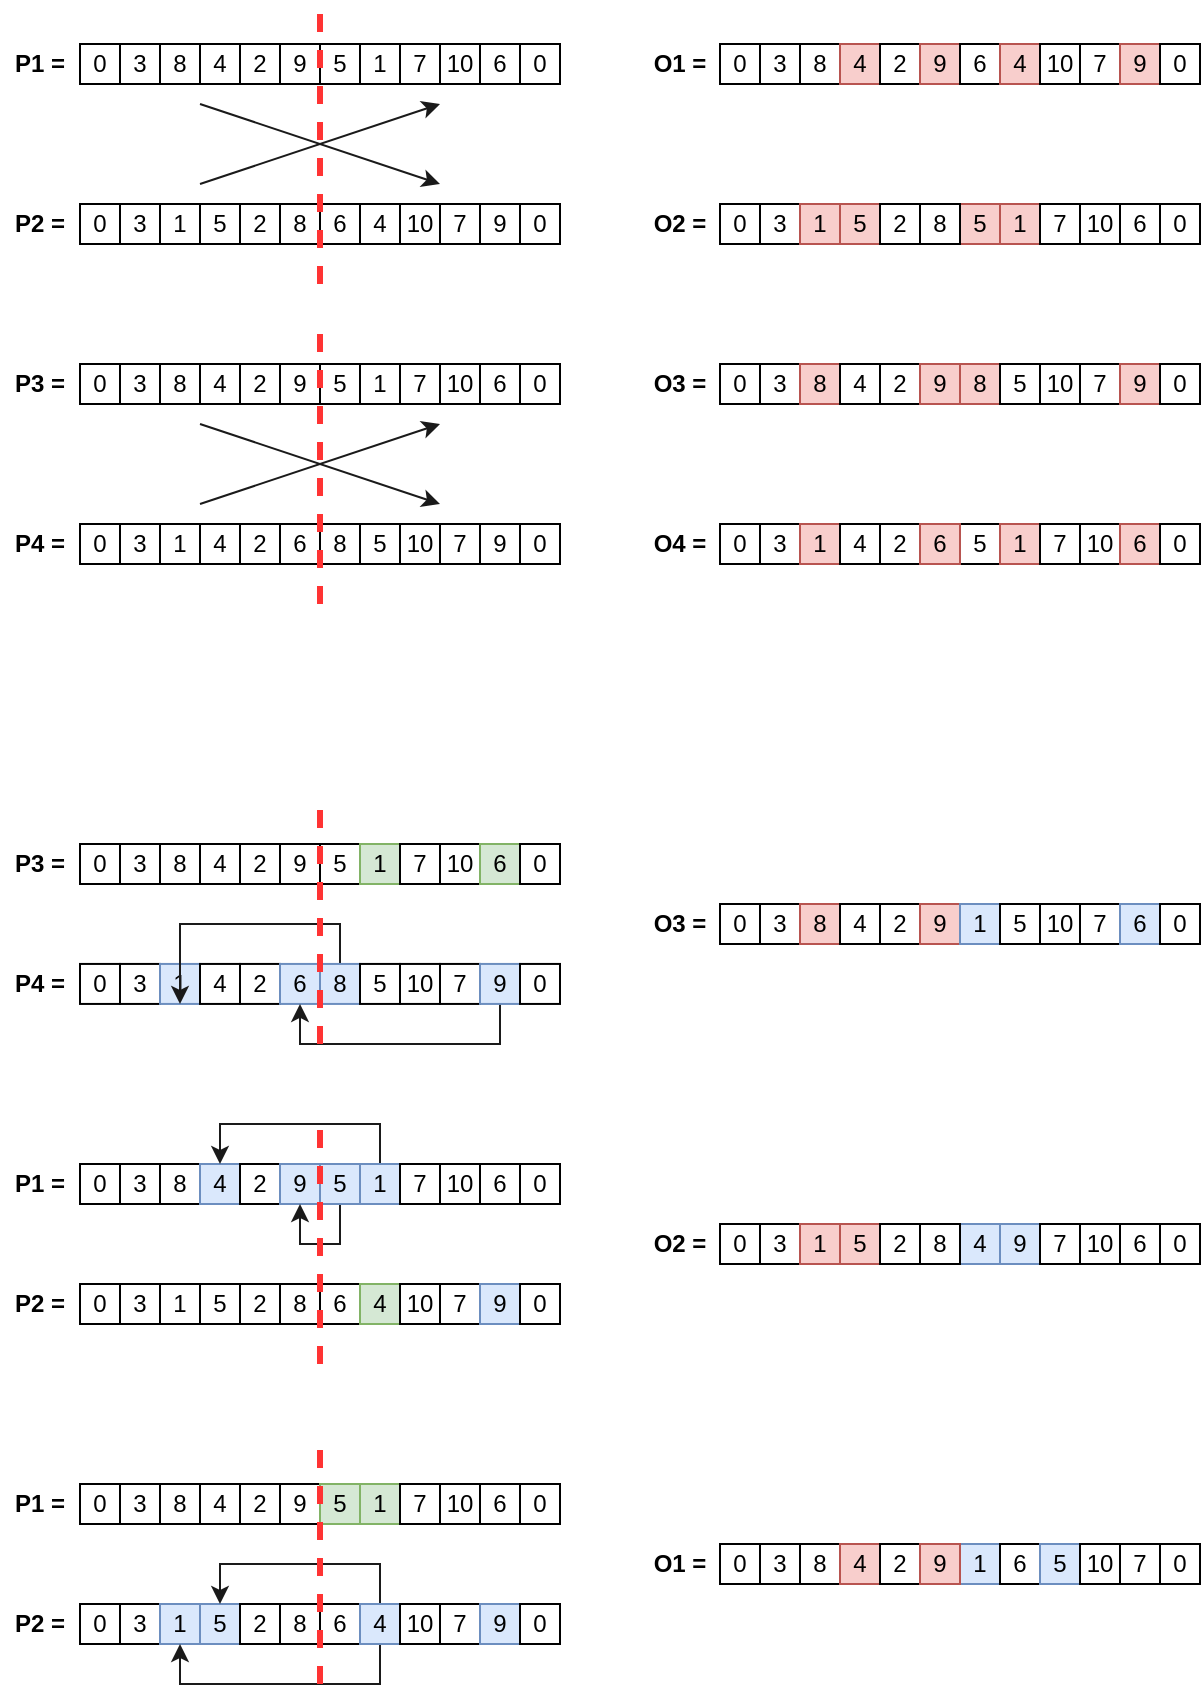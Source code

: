 <mxfile version="16.5.1" type="device"><diagram id="GHQ4tVNnvG2lwq_hyQM1" name="Page-1"><mxGraphModel dx="705" dy="845" grid="1" gridSize="10" guides="1" tooltips="1" connect="1" arrows="1" fold="1" page="1" pageScale="1" pageWidth="1169" pageHeight="827" math="0" shadow="0"><root><mxCell id="0"/><mxCell id="1" parent="0"/><mxCell id="cpuRsah73hElJBT9IA4A-1" value="0" style="rounded=0;whiteSpace=wrap;html=1;fillColor=none;" vertex="1" parent="1"><mxGeometry x="120" y="100" width="20" height="20" as="geometry"/></mxCell><mxCell id="cpuRsah73hElJBT9IA4A-2" value="3" style="rounded=0;whiteSpace=wrap;html=1;fillColor=none;" vertex="1" parent="1"><mxGeometry x="140" y="100" width="20" height="20" as="geometry"/></mxCell><mxCell id="cpuRsah73hElJBT9IA4A-3" value="8" style="rounded=0;whiteSpace=wrap;html=1;fillColor=none;" vertex="1" parent="1"><mxGeometry x="160" y="100" width="20" height="20" as="geometry"/></mxCell><mxCell id="cpuRsah73hElJBT9IA4A-4" value="4" style="rounded=0;whiteSpace=wrap;html=1;fillColor=none;" vertex="1" parent="1"><mxGeometry x="180" y="100" width="20" height="20" as="geometry"/></mxCell><mxCell id="cpuRsah73hElJBT9IA4A-6" value="2" style="rounded=0;whiteSpace=wrap;html=1;fillColor=none;" vertex="1" parent="1"><mxGeometry x="200" y="100" width="20" height="20" as="geometry"/></mxCell><mxCell id="cpuRsah73hElJBT9IA4A-7" value="9" style="rounded=0;whiteSpace=wrap;html=1;fillColor=none;" vertex="1" parent="1"><mxGeometry x="220" y="100" width="20" height="20" as="geometry"/></mxCell><mxCell id="cpuRsah73hElJBT9IA4A-10" value="5" style="rounded=0;whiteSpace=wrap;html=1;fillColor=none;" vertex="1" parent="1"><mxGeometry x="240" y="100" width="20" height="20" as="geometry"/></mxCell><mxCell id="cpuRsah73hElJBT9IA4A-11" value="1" style="rounded=0;whiteSpace=wrap;html=1;fillColor=none;" vertex="1" parent="1"><mxGeometry x="260" y="100" width="20" height="20" as="geometry"/></mxCell><mxCell id="cpuRsah73hElJBT9IA4A-12" value="7" style="rounded=0;whiteSpace=wrap;html=1;fillColor=none;" vertex="1" parent="1"><mxGeometry x="280" y="100" width="20" height="20" as="geometry"/></mxCell><mxCell id="cpuRsah73hElJBT9IA4A-13" value="10" style="rounded=0;whiteSpace=wrap;html=1;fillColor=none;" vertex="1" parent="1"><mxGeometry x="300" y="100" width="20" height="20" as="geometry"/></mxCell><mxCell id="cpuRsah73hElJBT9IA4A-14" value="6" style="rounded=0;whiteSpace=wrap;html=1;fillColor=none;" vertex="1" parent="1"><mxGeometry x="320" y="100" width="20" height="20" as="geometry"/></mxCell><mxCell id="cpuRsah73hElJBT9IA4A-15" value="0" style="rounded=0;whiteSpace=wrap;html=1;fillColor=none;" vertex="1" parent="1"><mxGeometry x="340" y="100" width="20" height="20" as="geometry"/></mxCell><mxCell id="cpuRsah73hElJBT9IA4A-16" value="0" style="rounded=0;whiteSpace=wrap;html=1;fillColor=none;" vertex="1" parent="1"><mxGeometry x="120" y="180" width="20" height="20" as="geometry"/></mxCell><mxCell id="cpuRsah73hElJBT9IA4A-17" value="3" style="rounded=0;whiteSpace=wrap;html=1;fillColor=none;" vertex="1" parent="1"><mxGeometry x="140" y="180" width="20" height="20" as="geometry"/></mxCell><mxCell id="cpuRsah73hElJBT9IA4A-18" value="1" style="rounded=0;whiteSpace=wrap;html=1;fillColor=none;" vertex="1" parent="1"><mxGeometry x="160" y="180" width="20" height="20" as="geometry"/></mxCell><mxCell id="cpuRsah73hElJBT9IA4A-19" value="5" style="rounded=0;whiteSpace=wrap;html=1;fillColor=none;" vertex="1" parent="1"><mxGeometry x="180" y="180" width="20" height="20" as="geometry"/></mxCell><mxCell id="cpuRsah73hElJBT9IA4A-20" value="2" style="rounded=0;whiteSpace=wrap;html=1;fillColor=none;" vertex="1" parent="1"><mxGeometry x="200" y="180" width="20" height="20" as="geometry"/></mxCell><mxCell id="cpuRsah73hElJBT9IA4A-21" value="8" style="rounded=0;whiteSpace=wrap;html=1;fillColor=none;" vertex="1" parent="1"><mxGeometry x="220" y="180" width="20" height="20" as="geometry"/></mxCell><mxCell id="cpuRsah73hElJBT9IA4A-22" value="6" style="rounded=0;whiteSpace=wrap;html=1;fillColor=none;" vertex="1" parent="1"><mxGeometry x="240" y="180" width="20" height="20" as="geometry"/></mxCell><mxCell id="cpuRsah73hElJBT9IA4A-23" value="4" style="rounded=0;whiteSpace=wrap;html=1;fillColor=none;" vertex="1" parent="1"><mxGeometry x="260" y="180" width="20" height="20" as="geometry"/></mxCell><mxCell id="cpuRsah73hElJBT9IA4A-24" value="10" style="rounded=0;whiteSpace=wrap;html=1;fillColor=none;" vertex="1" parent="1"><mxGeometry x="280" y="180" width="20" height="20" as="geometry"/></mxCell><mxCell id="cpuRsah73hElJBT9IA4A-25" value="7" style="rounded=0;whiteSpace=wrap;html=1;fillColor=none;" vertex="1" parent="1"><mxGeometry x="300" y="180" width="20" height="20" as="geometry"/></mxCell><mxCell id="cpuRsah73hElJBT9IA4A-26" value="9" style="rounded=0;whiteSpace=wrap;html=1;fillColor=none;" vertex="1" parent="1"><mxGeometry x="320" y="180" width="20" height="20" as="geometry"/></mxCell><mxCell id="cpuRsah73hElJBT9IA4A-27" value="0" style="rounded=0;whiteSpace=wrap;html=1;fillColor=none;" vertex="1" parent="1"><mxGeometry x="340" y="180" width="20" height="20" as="geometry"/></mxCell><mxCell id="cpuRsah73hElJBT9IA4A-28" value="" style="endArrow=none;html=1;rounded=0;strokeWidth=3;strokeColor=#FF3333;dashed=1;" edge="1" parent="1"><mxGeometry width="50" height="50" relative="1" as="geometry"><mxPoint x="240" y="220" as="sourcePoint"/><mxPoint x="240" y="80" as="targetPoint"/></mxGeometry></mxCell><mxCell id="cpuRsah73hElJBT9IA4A-31" value="" style="endArrow=classic;html=1;rounded=0;strokeColor=#1A1A1A;strokeWidth=1;" edge="1" parent="1"><mxGeometry width="50" height="50" relative="1" as="geometry"><mxPoint x="180" y="130" as="sourcePoint"/><mxPoint x="300" y="170" as="targetPoint"/></mxGeometry></mxCell><mxCell id="cpuRsah73hElJBT9IA4A-32" value="" style="endArrow=classic;html=1;rounded=0;strokeColor=#1A1A1A;strokeWidth=1;" edge="1" parent="1"><mxGeometry width="50" height="50" relative="1" as="geometry"><mxPoint x="180" y="170" as="sourcePoint"/><mxPoint x="300" y="130" as="targetPoint"/></mxGeometry></mxCell><mxCell id="cpuRsah73hElJBT9IA4A-33" value="P1 =" style="text;html=1;strokeColor=none;fillColor=none;align=center;verticalAlign=middle;whiteSpace=wrap;rounded=0;fontStyle=1" vertex="1" parent="1"><mxGeometry x="80" y="100" width="40" height="20" as="geometry"/></mxCell><mxCell id="cpuRsah73hElJBT9IA4A-34" value="P2 =" style="text;html=1;strokeColor=none;fillColor=none;align=center;verticalAlign=middle;whiteSpace=wrap;rounded=0;fontStyle=1" vertex="1" parent="1"><mxGeometry x="80" y="180" width="40" height="20" as="geometry"/></mxCell><mxCell id="cpuRsah73hElJBT9IA4A-48" value="0" style="rounded=0;whiteSpace=wrap;html=1;fillColor=none;" vertex="1" parent="1"><mxGeometry x="440" y="100" width="20" height="20" as="geometry"/></mxCell><mxCell id="cpuRsah73hElJBT9IA4A-49" value="3" style="rounded=0;whiteSpace=wrap;html=1;fillColor=none;" vertex="1" parent="1"><mxGeometry x="460" y="100" width="20" height="20" as="geometry"/></mxCell><mxCell id="cpuRsah73hElJBT9IA4A-50" value="8" style="rounded=0;whiteSpace=wrap;html=1;fillColor=none;" vertex="1" parent="1"><mxGeometry x="480" y="100" width="20" height="20" as="geometry"/></mxCell><mxCell id="cpuRsah73hElJBT9IA4A-51" value="4" style="rounded=0;whiteSpace=wrap;html=1;fillColor=#f8cecc;strokeColor=#b85450;" vertex="1" parent="1"><mxGeometry x="500" y="100" width="20" height="20" as="geometry"/></mxCell><mxCell id="cpuRsah73hElJBT9IA4A-52" value="2" style="rounded=0;whiteSpace=wrap;html=1;fillColor=none;" vertex="1" parent="1"><mxGeometry x="520" y="100" width="20" height="20" as="geometry"/></mxCell><mxCell id="cpuRsah73hElJBT9IA4A-53" value="9" style="rounded=0;whiteSpace=wrap;html=1;fillColor=#f8cecc;strokeColor=#b85450;" vertex="1" parent="1"><mxGeometry x="540" y="100" width="20" height="20" as="geometry"/></mxCell><mxCell id="cpuRsah73hElJBT9IA4A-54" value="5" style="rounded=0;whiteSpace=wrap;html=1;fillColor=#f8cecc;strokeColor=#b85450;" vertex="1" parent="1"><mxGeometry x="560" y="180" width="20" height="20" as="geometry"/></mxCell><mxCell id="cpuRsah73hElJBT9IA4A-55" value="1" style="rounded=0;whiteSpace=wrap;html=1;fillColor=#f8cecc;strokeColor=#b85450;" vertex="1" parent="1"><mxGeometry x="580" y="180" width="20" height="20" as="geometry"/></mxCell><mxCell id="cpuRsah73hElJBT9IA4A-56" value="7" style="rounded=0;whiteSpace=wrap;html=1;fillColor=none;" vertex="1" parent="1"><mxGeometry x="600" y="180" width="20" height="20" as="geometry"/></mxCell><mxCell id="cpuRsah73hElJBT9IA4A-57" value="10" style="rounded=0;whiteSpace=wrap;html=1;fillColor=none;" vertex="1" parent="1"><mxGeometry x="620" y="180" width="20" height="20" as="geometry"/></mxCell><mxCell id="cpuRsah73hElJBT9IA4A-58" value="6" style="rounded=0;whiteSpace=wrap;html=1;fillColor=none;" vertex="1" parent="1"><mxGeometry x="640" y="180" width="20" height="20" as="geometry"/></mxCell><mxCell id="cpuRsah73hElJBT9IA4A-59" value="0" style="rounded=0;whiteSpace=wrap;html=1;fillColor=none;" vertex="1" parent="1"><mxGeometry x="660" y="180" width="20" height="20" as="geometry"/></mxCell><mxCell id="cpuRsah73hElJBT9IA4A-60" value="O1 =" style="text;html=1;strokeColor=none;fillColor=none;align=center;verticalAlign=middle;whiteSpace=wrap;rounded=0;fontStyle=1" vertex="1" parent="1"><mxGeometry x="400" y="100" width="40" height="20" as="geometry"/></mxCell><mxCell id="cpuRsah73hElJBT9IA4A-73" value="O2 =" style="text;html=1;strokeColor=none;fillColor=none;align=center;verticalAlign=middle;whiteSpace=wrap;rounded=0;fontStyle=1" vertex="1" parent="1"><mxGeometry x="400" y="180" width="40" height="20" as="geometry"/></mxCell><mxCell id="cpuRsah73hElJBT9IA4A-74" value="0" style="rounded=0;whiteSpace=wrap;html=1;fillColor=none;" vertex="1" parent="1"><mxGeometry x="440" y="180" width="20" height="20" as="geometry"/></mxCell><mxCell id="cpuRsah73hElJBT9IA4A-75" value="3" style="rounded=0;whiteSpace=wrap;html=1;fillColor=none;" vertex="1" parent="1"><mxGeometry x="460" y="180" width="20" height="20" as="geometry"/></mxCell><mxCell id="cpuRsah73hElJBT9IA4A-76" value="1" style="rounded=0;whiteSpace=wrap;html=1;fillColor=#f8cecc;strokeColor=#b85450;" vertex="1" parent="1"><mxGeometry x="480" y="180" width="20" height="20" as="geometry"/></mxCell><mxCell id="cpuRsah73hElJBT9IA4A-77" value="5" style="rounded=0;whiteSpace=wrap;html=1;fillColor=#f8cecc;strokeColor=#b85450;" vertex="1" parent="1"><mxGeometry x="500" y="180" width="20" height="20" as="geometry"/></mxCell><mxCell id="cpuRsah73hElJBT9IA4A-78" value="2" style="rounded=0;whiteSpace=wrap;html=1;fillColor=none;" vertex="1" parent="1"><mxGeometry x="520" y="180" width="20" height="20" as="geometry"/></mxCell><mxCell id="cpuRsah73hElJBT9IA4A-79" value="8" style="rounded=0;whiteSpace=wrap;html=1;fillColor=none;" vertex="1" parent="1"><mxGeometry x="540" y="180" width="20" height="20" as="geometry"/></mxCell><mxCell id="cpuRsah73hElJBT9IA4A-86" value="6" style="rounded=0;whiteSpace=wrap;html=1;fillColor=none;" vertex="1" parent="1"><mxGeometry x="560" y="100" width="20" height="20" as="geometry"/></mxCell><mxCell id="cpuRsah73hElJBT9IA4A-87" value="4" style="rounded=0;whiteSpace=wrap;html=1;fillColor=#f8cecc;strokeColor=#b85450;" vertex="1" parent="1"><mxGeometry x="580" y="100" width="20" height="20" as="geometry"/></mxCell><mxCell id="cpuRsah73hElJBT9IA4A-88" value="10" style="rounded=0;whiteSpace=wrap;html=1;fillColor=none;" vertex="1" parent="1"><mxGeometry x="600" y="100" width="20" height="20" as="geometry"/></mxCell><mxCell id="cpuRsah73hElJBT9IA4A-89" value="7" style="rounded=0;whiteSpace=wrap;html=1;fillColor=none;" vertex="1" parent="1"><mxGeometry x="620" y="100" width="20" height="20" as="geometry"/></mxCell><mxCell id="cpuRsah73hElJBT9IA4A-90" value="9" style="rounded=0;whiteSpace=wrap;html=1;fillColor=#f8cecc;strokeColor=#b85450;" vertex="1" parent="1"><mxGeometry x="640" y="100" width="20" height="20" as="geometry"/></mxCell><mxCell id="cpuRsah73hElJBT9IA4A-91" value="0" style="rounded=0;whiteSpace=wrap;html=1;fillColor=none;" vertex="1" parent="1"><mxGeometry x="660" y="100" width="20" height="20" as="geometry"/></mxCell><mxCell id="cpuRsah73hElJBT9IA4A-92" value="0" style="rounded=0;whiteSpace=wrap;html=1;fillColor=none;" vertex="1" parent="1"><mxGeometry x="120" y="260" width="20" height="20" as="geometry"/></mxCell><mxCell id="cpuRsah73hElJBT9IA4A-93" value="3" style="rounded=0;whiteSpace=wrap;html=1;fillColor=none;" vertex="1" parent="1"><mxGeometry x="140" y="260" width="20" height="20" as="geometry"/></mxCell><mxCell id="cpuRsah73hElJBT9IA4A-94" value="8" style="rounded=0;whiteSpace=wrap;html=1;fillColor=none;" vertex="1" parent="1"><mxGeometry x="160" y="260" width="20" height="20" as="geometry"/></mxCell><mxCell id="cpuRsah73hElJBT9IA4A-95" value="4" style="rounded=0;whiteSpace=wrap;html=1;fillColor=none;" vertex="1" parent="1"><mxGeometry x="180" y="260" width="20" height="20" as="geometry"/></mxCell><mxCell id="cpuRsah73hElJBT9IA4A-96" value="2" style="rounded=0;whiteSpace=wrap;html=1;fillColor=none;" vertex="1" parent="1"><mxGeometry x="200" y="260" width="20" height="20" as="geometry"/></mxCell><mxCell id="cpuRsah73hElJBT9IA4A-97" value="9" style="rounded=0;whiteSpace=wrap;html=1;fillColor=none;" vertex="1" parent="1"><mxGeometry x="220" y="260" width="20" height="20" as="geometry"/></mxCell><mxCell id="cpuRsah73hElJBT9IA4A-98" value="5" style="rounded=0;whiteSpace=wrap;html=1;fillColor=none;" vertex="1" parent="1"><mxGeometry x="240" y="260" width="20" height="20" as="geometry"/></mxCell><mxCell id="cpuRsah73hElJBT9IA4A-99" value="1" style="rounded=0;whiteSpace=wrap;html=1;fillColor=none;" vertex="1" parent="1"><mxGeometry x="260" y="260" width="20" height="20" as="geometry"/></mxCell><mxCell id="cpuRsah73hElJBT9IA4A-100" value="7" style="rounded=0;whiteSpace=wrap;html=1;fillColor=none;" vertex="1" parent="1"><mxGeometry x="280" y="260" width="20" height="20" as="geometry"/></mxCell><mxCell id="cpuRsah73hElJBT9IA4A-101" value="10" style="rounded=0;whiteSpace=wrap;html=1;fillColor=none;" vertex="1" parent="1"><mxGeometry x="300" y="260" width="20" height="20" as="geometry"/></mxCell><mxCell id="cpuRsah73hElJBT9IA4A-102" value="6" style="rounded=0;whiteSpace=wrap;html=1;fillColor=none;" vertex="1" parent="1"><mxGeometry x="320" y="260" width="20" height="20" as="geometry"/></mxCell><mxCell id="cpuRsah73hElJBT9IA4A-103" value="0" style="rounded=0;whiteSpace=wrap;html=1;fillColor=none;" vertex="1" parent="1"><mxGeometry x="340" y="260" width="20" height="20" as="geometry"/></mxCell><mxCell id="cpuRsah73hElJBT9IA4A-104" value="0" style="rounded=0;whiteSpace=wrap;html=1;fillColor=none;" vertex="1" parent="1"><mxGeometry x="120" y="340" width="20" height="20" as="geometry"/></mxCell><mxCell id="cpuRsah73hElJBT9IA4A-105" value="3" style="rounded=0;whiteSpace=wrap;html=1;fillColor=none;" vertex="1" parent="1"><mxGeometry x="140" y="340" width="20" height="20" as="geometry"/></mxCell><mxCell id="cpuRsah73hElJBT9IA4A-106" value="1" style="rounded=0;whiteSpace=wrap;html=1;fillColor=none;" vertex="1" parent="1"><mxGeometry x="160" y="340" width="20" height="20" as="geometry"/></mxCell><mxCell id="cpuRsah73hElJBT9IA4A-107" value="4" style="rounded=0;whiteSpace=wrap;html=1;fillColor=none;" vertex="1" parent="1"><mxGeometry x="180" y="340" width="20" height="20" as="geometry"/></mxCell><mxCell id="cpuRsah73hElJBT9IA4A-108" value="2" style="rounded=0;whiteSpace=wrap;html=1;fillColor=none;" vertex="1" parent="1"><mxGeometry x="200" y="340" width="20" height="20" as="geometry"/></mxCell><mxCell id="cpuRsah73hElJBT9IA4A-109" value="6" style="rounded=0;whiteSpace=wrap;html=1;fillColor=none;" vertex="1" parent="1"><mxGeometry x="220" y="340" width="20" height="20" as="geometry"/></mxCell><mxCell id="cpuRsah73hElJBT9IA4A-110" value="8" style="rounded=0;whiteSpace=wrap;html=1;fillColor=none;" vertex="1" parent="1"><mxGeometry x="240" y="340" width="20" height="20" as="geometry"/></mxCell><mxCell id="cpuRsah73hElJBT9IA4A-111" value="5" style="rounded=0;whiteSpace=wrap;html=1;fillColor=none;" vertex="1" parent="1"><mxGeometry x="260" y="340" width="20" height="20" as="geometry"/></mxCell><mxCell id="cpuRsah73hElJBT9IA4A-112" value="10" style="rounded=0;whiteSpace=wrap;html=1;fillColor=none;" vertex="1" parent="1"><mxGeometry x="280" y="340" width="20" height="20" as="geometry"/></mxCell><mxCell id="cpuRsah73hElJBT9IA4A-113" value="7" style="rounded=0;whiteSpace=wrap;html=1;fillColor=none;" vertex="1" parent="1"><mxGeometry x="300" y="340" width="20" height="20" as="geometry"/></mxCell><mxCell id="cpuRsah73hElJBT9IA4A-114" value="9" style="rounded=0;whiteSpace=wrap;html=1;fillColor=none;" vertex="1" parent="1"><mxGeometry x="320" y="340" width="20" height="20" as="geometry"/></mxCell><mxCell id="cpuRsah73hElJBT9IA4A-115" value="0" style="rounded=0;whiteSpace=wrap;html=1;fillColor=none;" vertex="1" parent="1"><mxGeometry x="340" y="340" width="20" height="20" as="geometry"/></mxCell><mxCell id="cpuRsah73hElJBT9IA4A-116" value="" style="endArrow=none;html=1;rounded=0;strokeWidth=3;strokeColor=#FF3333;dashed=1;" edge="1" parent="1"><mxGeometry width="50" height="50" relative="1" as="geometry"><mxPoint x="240" y="380" as="sourcePoint"/><mxPoint x="240" y="240" as="targetPoint"/></mxGeometry></mxCell><mxCell id="cpuRsah73hElJBT9IA4A-117" value="" style="endArrow=classic;html=1;rounded=0;strokeColor=#1A1A1A;strokeWidth=1;" edge="1" parent="1"><mxGeometry width="50" height="50" relative="1" as="geometry"><mxPoint x="180" y="290" as="sourcePoint"/><mxPoint x="300" y="330" as="targetPoint"/></mxGeometry></mxCell><mxCell id="cpuRsah73hElJBT9IA4A-118" value="" style="endArrow=classic;html=1;rounded=0;strokeColor=#1A1A1A;strokeWidth=1;" edge="1" parent="1"><mxGeometry width="50" height="50" relative="1" as="geometry"><mxPoint x="180" y="330" as="sourcePoint"/><mxPoint x="300" y="290" as="targetPoint"/></mxGeometry></mxCell><mxCell id="cpuRsah73hElJBT9IA4A-119" value="P3 =" style="text;html=1;strokeColor=none;fillColor=none;align=center;verticalAlign=middle;whiteSpace=wrap;rounded=0;fontStyle=1" vertex="1" parent="1"><mxGeometry x="80" y="260" width="40" height="20" as="geometry"/></mxCell><mxCell id="cpuRsah73hElJBT9IA4A-120" value="P4 =" style="text;html=1;strokeColor=none;fillColor=none;align=center;verticalAlign=middle;whiteSpace=wrap;rounded=0;fontStyle=1" vertex="1" parent="1"><mxGeometry x="80" y="340" width="40" height="20" as="geometry"/></mxCell><mxCell id="cpuRsah73hElJBT9IA4A-133" value="O3 =" style="text;html=1;strokeColor=none;fillColor=none;align=center;verticalAlign=middle;whiteSpace=wrap;rounded=0;fontStyle=1" vertex="1" parent="1"><mxGeometry x="400" y="260" width="40" height="20" as="geometry"/></mxCell><mxCell id="cpuRsah73hElJBT9IA4A-134" value="O4 =" style="text;html=1;strokeColor=none;fillColor=none;align=center;verticalAlign=middle;whiteSpace=wrap;rounded=0;fontStyle=1" vertex="1" parent="1"><mxGeometry x="400" y="340" width="40" height="20" as="geometry"/></mxCell><mxCell id="cpuRsah73hElJBT9IA4A-147" value="0" style="rounded=0;whiteSpace=wrap;html=1;fillColor=none;" vertex="1" parent="1"><mxGeometry x="440" y="260" width="20" height="20" as="geometry"/></mxCell><mxCell id="cpuRsah73hElJBT9IA4A-148" value="3" style="rounded=0;whiteSpace=wrap;html=1;fillColor=none;" vertex="1" parent="1"><mxGeometry x="460" y="260" width="20" height="20" as="geometry"/></mxCell><mxCell id="cpuRsah73hElJBT9IA4A-149" value="8" style="rounded=0;whiteSpace=wrap;html=1;fillColor=#f8cecc;strokeColor=#b85450;" vertex="1" parent="1"><mxGeometry x="480" y="260" width="20" height="20" as="geometry"/></mxCell><mxCell id="cpuRsah73hElJBT9IA4A-150" value="4" style="rounded=0;whiteSpace=wrap;html=1;fillColor=none;" vertex="1" parent="1"><mxGeometry x="500" y="260" width="20" height="20" as="geometry"/></mxCell><mxCell id="cpuRsah73hElJBT9IA4A-151" value="2" style="rounded=0;whiteSpace=wrap;html=1;fillColor=none;" vertex="1" parent="1"><mxGeometry x="520" y="260" width="20" height="20" as="geometry"/></mxCell><mxCell id="cpuRsah73hElJBT9IA4A-152" value="9" style="rounded=0;whiteSpace=wrap;html=1;fillColor=#f8cecc;strokeColor=#b85450;" vertex="1" parent="1"><mxGeometry x="540" y="260" width="20" height="20" as="geometry"/></mxCell><mxCell id="cpuRsah73hElJBT9IA4A-153" value="5" style="rounded=0;whiteSpace=wrap;html=1;fillColor=none;" vertex="1" parent="1"><mxGeometry x="560" y="340" width="20" height="20" as="geometry"/></mxCell><mxCell id="cpuRsah73hElJBT9IA4A-154" value="1" style="rounded=0;whiteSpace=wrap;html=1;fillColor=#f8cecc;strokeColor=#b85450;" vertex="1" parent="1"><mxGeometry x="580" y="340" width="20" height="20" as="geometry"/></mxCell><mxCell id="cpuRsah73hElJBT9IA4A-155" value="7" style="rounded=0;whiteSpace=wrap;html=1;fillColor=none;" vertex="1" parent="1"><mxGeometry x="600" y="340" width="20" height="20" as="geometry"/></mxCell><mxCell id="cpuRsah73hElJBT9IA4A-156" value="10" style="rounded=0;whiteSpace=wrap;html=1;fillColor=none;" vertex="1" parent="1"><mxGeometry x="620" y="340" width="20" height="20" as="geometry"/></mxCell><mxCell id="cpuRsah73hElJBT9IA4A-157" value="6" style="rounded=0;whiteSpace=wrap;html=1;fillColor=#f8cecc;strokeColor=#b85450;" vertex="1" parent="1"><mxGeometry x="640" y="340" width="20" height="20" as="geometry"/></mxCell><mxCell id="cpuRsah73hElJBT9IA4A-158" value="0" style="rounded=0;whiteSpace=wrap;html=1;fillColor=none;" vertex="1" parent="1"><mxGeometry x="660" y="340" width="20" height="20" as="geometry"/></mxCell><mxCell id="cpuRsah73hElJBT9IA4A-159" value="0" style="rounded=0;whiteSpace=wrap;html=1;fillColor=none;" vertex="1" parent="1"><mxGeometry x="440" y="340" width="20" height="20" as="geometry"/></mxCell><mxCell id="cpuRsah73hElJBT9IA4A-160" value="3" style="rounded=0;whiteSpace=wrap;html=1;fillColor=none;" vertex="1" parent="1"><mxGeometry x="460" y="340" width="20" height="20" as="geometry"/></mxCell><mxCell id="cpuRsah73hElJBT9IA4A-161" value="1" style="rounded=0;whiteSpace=wrap;html=1;fillColor=#f8cecc;strokeColor=#b85450;" vertex="1" parent="1"><mxGeometry x="480" y="340" width="20" height="20" as="geometry"/></mxCell><mxCell id="cpuRsah73hElJBT9IA4A-162" value="4" style="rounded=0;whiteSpace=wrap;html=1;fillColor=none;" vertex="1" parent="1"><mxGeometry x="500" y="340" width="20" height="20" as="geometry"/></mxCell><mxCell id="cpuRsah73hElJBT9IA4A-163" value="2" style="rounded=0;whiteSpace=wrap;html=1;fillColor=none;" vertex="1" parent="1"><mxGeometry x="520" y="340" width="20" height="20" as="geometry"/></mxCell><mxCell id="cpuRsah73hElJBT9IA4A-164" value="6" style="rounded=0;whiteSpace=wrap;html=1;fillColor=#f8cecc;strokeColor=#b85450;" vertex="1" parent="1"><mxGeometry x="540" y="340" width="20" height="20" as="geometry"/></mxCell><mxCell id="cpuRsah73hElJBT9IA4A-165" value="8" style="rounded=0;whiteSpace=wrap;html=1;fillColor=#f8cecc;strokeColor=#b85450;" vertex="1" parent="1"><mxGeometry x="560" y="260" width="20" height="20" as="geometry"/></mxCell><mxCell id="cpuRsah73hElJBT9IA4A-166" value="5" style="rounded=0;whiteSpace=wrap;html=1;fillColor=none;" vertex="1" parent="1"><mxGeometry x="580" y="260" width="20" height="20" as="geometry"/></mxCell><mxCell id="cpuRsah73hElJBT9IA4A-167" value="10" style="rounded=0;whiteSpace=wrap;html=1;fillColor=none;" vertex="1" parent="1"><mxGeometry x="600" y="260" width="20" height="20" as="geometry"/></mxCell><mxCell id="cpuRsah73hElJBT9IA4A-168" value="7" style="rounded=0;whiteSpace=wrap;html=1;fillColor=none;" vertex="1" parent="1"><mxGeometry x="620" y="260" width="20" height="20" as="geometry"/></mxCell><mxCell id="cpuRsah73hElJBT9IA4A-169" value="9" style="rounded=0;whiteSpace=wrap;html=1;fillColor=#f8cecc;strokeColor=#b85450;" vertex="1" parent="1"><mxGeometry x="640" y="260" width="20" height="20" as="geometry"/></mxCell><mxCell id="cpuRsah73hElJBT9IA4A-170" value="0" style="rounded=0;whiteSpace=wrap;html=1;fillColor=none;" vertex="1" parent="1"><mxGeometry x="660" y="260" width="20" height="20" as="geometry"/></mxCell><mxCell id="cpuRsah73hElJBT9IA4A-174" value="0" style="rounded=0;whiteSpace=wrap;html=1;fillColor=none;" vertex="1" parent="1"><mxGeometry x="120" y="500" width="20" height="20" as="geometry"/></mxCell><mxCell id="cpuRsah73hElJBT9IA4A-175" value="3" style="rounded=0;whiteSpace=wrap;html=1;fillColor=none;" vertex="1" parent="1"><mxGeometry x="140" y="500" width="20" height="20" as="geometry"/></mxCell><mxCell id="cpuRsah73hElJBT9IA4A-176" value="8" style="rounded=0;whiteSpace=wrap;html=1;fillColor=none;" vertex="1" parent="1"><mxGeometry x="160" y="500" width="20" height="20" as="geometry"/></mxCell><mxCell id="cpuRsah73hElJBT9IA4A-177" value="4" style="rounded=0;whiteSpace=wrap;html=1;fillColor=none;" vertex="1" parent="1"><mxGeometry x="180" y="500" width="20" height="20" as="geometry"/></mxCell><mxCell id="cpuRsah73hElJBT9IA4A-178" value="2" style="rounded=0;whiteSpace=wrap;html=1;fillColor=none;" vertex="1" parent="1"><mxGeometry x="200" y="500" width="20" height="20" as="geometry"/></mxCell><mxCell id="cpuRsah73hElJBT9IA4A-179" value="9" style="rounded=0;whiteSpace=wrap;html=1;fillColor=none;" vertex="1" parent="1"><mxGeometry x="220" y="500" width="20" height="20" as="geometry"/></mxCell><mxCell id="cpuRsah73hElJBT9IA4A-180" value="5" style="rounded=0;whiteSpace=wrap;html=1;fillColor=none;" vertex="1" parent="1"><mxGeometry x="240" y="500" width="20" height="20" as="geometry"/></mxCell><mxCell id="cpuRsah73hElJBT9IA4A-181" value="1" style="rounded=0;whiteSpace=wrap;html=1;fillColor=#d5e8d4;strokeColor=#82b366;" vertex="1" parent="1"><mxGeometry x="260" y="500" width="20" height="20" as="geometry"/></mxCell><mxCell id="cpuRsah73hElJBT9IA4A-182" value="7" style="rounded=0;whiteSpace=wrap;html=1;fillColor=none;" vertex="1" parent="1"><mxGeometry x="280" y="500" width="20" height="20" as="geometry"/></mxCell><mxCell id="cpuRsah73hElJBT9IA4A-183" value="10" style="rounded=0;whiteSpace=wrap;html=1;fillColor=none;" vertex="1" parent="1"><mxGeometry x="300" y="500" width="20" height="20" as="geometry"/></mxCell><mxCell id="cpuRsah73hElJBT9IA4A-184" value="6" style="rounded=0;whiteSpace=wrap;html=1;fillColor=#d5e8d4;strokeColor=#82b366;" vertex="1" parent="1"><mxGeometry x="320" y="500" width="20" height="20" as="geometry"/></mxCell><mxCell id="cpuRsah73hElJBT9IA4A-185" value="0" style="rounded=0;whiteSpace=wrap;html=1;fillColor=none;" vertex="1" parent="1"><mxGeometry x="340" y="500" width="20" height="20" as="geometry"/></mxCell><mxCell id="cpuRsah73hElJBT9IA4A-186" value="0" style="rounded=0;whiteSpace=wrap;html=1;fillColor=none;" vertex="1" parent="1"><mxGeometry x="120" y="559.97" width="20" height="20" as="geometry"/></mxCell><mxCell id="cpuRsah73hElJBT9IA4A-187" value="3" style="rounded=0;whiteSpace=wrap;html=1;fillColor=none;" vertex="1" parent="1"><mxGeometry x="140" y="559.97" width="20" height="20" as="geometry"/></mxCell><mxCell id="cpuRsah73hElJBT9IA4A-188" value="1" style="rounded=0;whiteSpace=wrap;html=1;fillColor=#dae8fc;strokeColor=#6c8ebf;" vertex="1" parent="1"><mxGeometry x="160" y="559.97" width="20" height="20" as="geometry"/></mxCell><mxCell id="cpuRsah73hElJBT9IA4A-189" value="4" style="rounded=0;whiteSpace=wrap;html=1;fillColor=none;" vertex="1" parent="1"><mxGeometry x="180" y="559.97" width="20" height="20" as="geometry"/></mxCell><mxCell id="cpuRsah73hElJBT9IA4A-190" value="2" style="rounded=0;whiteSpace=wrap;html=1;fillColor=none;" vertex="1" parent="1"><mxGeometry x="200" y="559.97" width="20" height="20" as="geometry"/></mxCell><mxCell id="cpuRsah73hElJBT9IA4A-191" value="6" style="rounded=0;whiteSpace=wrap;html=1;fillColor=#dae8fc;strokeColor=#6c8ebf;" vertex="1" parent="1"><mxGeometry x="220" y="559.97" width="20" height="20" as="geometry"/></mxCell><mxCell id="cpuRsah73hElJBT9IA4A-230" style="edgeStyle=orthogonalEdgeStyle;rounded=0;orthogonalLoop=1;jettySize=auto;html=1;exitX=0.5;exitY=1;exitDx=0;exitDy=0;entryX=0.5;entryY=1;entryDx=0;entryDy=0;strokeColor=#1A1A1A;strokeWidth=1;" edge="1" parent="1" source="cpuRsah73hElJBT9IA4A-192" target="cpuRsah73hElJBT9IA4A-188"><mxGeometry relative="1" as="geometry"><Array as="points"><mxPoint x="250" y="539.97"/><mxPoint x="170" y="539.97"/></Array></mxGeometry></mxCell><mxCell id="cpuRsah73hElJBT9IA4A-192" value="8" style="rounded=0;whiteSpace=wrap;html=1;fillColor=#dae8fc;strokeColor=#6c8ebf;" vertex="1" parent="1"><mxGeometry x="240" y="559.97" width="20" height="20" as="geometry"/></mxCell><mxCell id="cpuRsah73hElJBT9IA4A-193" value="5" style="rounded=0;whiteSpace=wrap;html=1;fillColor=none;" vertex="1" parent="1"><mxGeometry x="260" y="559.97" width="20" height="20" as="geometry"/></mxCell><mxCell id="cpuRsah73hElJBT9IA4A-194" value="10" style="rounded=0;whiteSpace=wrap;html=1;fillColor=none;" vertex="1" parent="1"><mxGeometry x="280" y="559.97" width="20" height="20" as="geometry"/></mxCell><mxCell id="cpuRsah73hElJBT9IA4A-195" value="7" style="rounded=0;whiteSpace=wrap;html=1;fillColor=none;" vertex="1" parent="1"><mxGeometry x="300" y="559.97" width="20" height="20" as="geometry"/></mxCell><mxCell id="cpuRsah73hElJBT9IA4A-229" style="edgeStyle=orthogonalEdgeStyle;rounded=0;orthogonalLoop=1;jettySize=auto;html=1;exitX=0.5;exitY=1;exitDx=0;exitDy=0;entryX=0.5;entryY=1;entryDx=0;entryDy=0;strokeColor=#1A1A1A;strokeWidth=1;" edge="1" parent="1" source="cpuRsah73hElJBT9IA4A-196" target="cpuRsah73hElJBT9IA4A-191"><mxGeometry relative="1" as="geometry"><Array as="points"><mxPoint x="330" y="599.97"/><mxPoint x="230" y="599.97"/></Array></mxGeometry></mxCell><mxCell id="cpuRsah73hElJBT9IA4A-196" value="9" style="rounded=0;whiteSpace=wrap;html=1;fillColor=#dae8fc;strokeColor=#6c8ebf;" vertex="1" parent="1"><mxGeometry x="320" y="559.97" width="20" height="20" as="geometry"/></mxCell><mxCell id="cpuRsah73hElJBT9IA4A-197" value="0" style="rounded=0;whiteSpace=wrap;html=1;fillColor=none;" vertex="1" parent="1"><mxGeometry x="340" y="559.97" width="20" height="20" as="geometry"/></mxCell><mxCell id="cpuRsah73hElJBT9IA4A-198" value="" style="endArrow=none;html=1;rounded=0;strokeWidth=3;strokeColor=#FF3333;dashed=1;" edge="1" parent="1"><mxGeometry width="50" height="50" relative="1" as="geometry"><mxPoint x="240" y="600" as="sourcePoint"/><mxPoint x="240" y="480" as="targetPoint"/></mxGeometry></mxCell><mxCell id="cpuRsah73hElJBT9IA4A-201" value="P3 =" style="text;html=1;strokeColor=none;fillColor=none;align=center;verticalAlign=middle;whiteSpace=wrap;rounded=0;fontStyle=1" vertex="1" parent="1"><mxGeometry x="80" y="500" width="40" height="20" as="geometry"/></mxCell><mxCell id="cpuRsah73hElJBT9IA4A-202" value="P4 =" style="text;html=1;strokeColor=none;fillColor=none;align=center;verticalAlign=middle;whiteSpace=wrap;rounded=0;fontStyle=1" vertex="1" parent="1"><mxGeometry x="80" y="559.97" width="40" height="20" as="geometry"/></mxCell><mxCell id="cpuRsah73hElJBT9IA4A-203" value="O3 =" style="text;html=1;strokeColor=none;fillColor=none;align=center;verticalAlign=middle;whiteSpace=wrap;rounded=0;fontStyle=1" vertex="1" parent="1"><mxGeometry x="400" y="530" width="40" height="20" as="geometry"/></mxCell><mxCell id="cpuRsah73hElJBT9IA4A-205" value="0" style="rounded=0;whiteSpace=wrap;html=1;fillColor=none;" vertex="1" parent="1"><mxGeometry x="440" y="530" width="20" height="20" as="geometry"/></mxCell><mxCell id="cpuRsah73hElJBT9IA4A-206" value="3" style="rounded=0;whiteSpace=wrap;html=1;fillColor=none;" vertex="1" parent="1"><mxGeometry x="460" y="530" width="20" height="20" as="geometry"/></mxCell><mxCell id="cpuRsah73hElJBT9IA4A-207" value="8" style="rounded=0;whiteSpace=wrap;html=1;fillColor=#f8cecc;strokeColor=#b85450;" vertex="1" parent="1"><mxGeometry x="480" y="530" width="20" height="20" as="geometry"/></mxCell><mxCell id="cpuRsah73hElJBT9IA4A-208" value="4" style="rounded=0;whiteSpace=wrap;html=1;fillColor=none;" vertex="1" parent="1"><mxGeometry x="500" y="530" width="20" height="20" as="geometry"/></mxCell><mxCell id="cpuRsah73hElJBT9IA4A-209" value="2" style="rounded=0;whiteSpace=wrap;html=1;fillColor=none;" vertex="1" parent="1"><mxGeometry x="520" y="530" width="20" height="20" as="geometry"/></mxCell><mxCell id="cpuRsah73hElJBT9IA4A-210" value="9" style="rounded=0;whiteSpace=wrap;html=1;fillColor=#f8cecc;strokeColor=#b85450;" vertex="1" parent="1"><mxGeometry x="540" y="530" width="20" height="20" as="geometry"/></mxCell><mxCell id="cpuRsah73hElJBT9IA4A-223" value="1" style="rounded=0;whiteSpace=wrap;html=1;fillColor=#dae8fc;strokeColor=#6c8ebf;" vertex="1" parent="1"><mxGeometry x="560" y="530" width="20" height="20" as="geometry"/></mxCell><mxCell id="cpuRsah73hElJBT9IA4A-224" value="5" style="rounded=0;whiteSpace=wrap;html=1;fillColor=none;" vertex="1" parent="1"><mxGeometry x="580" y="530" width="20" height="20" as="geometry"/></mxCell><mxCell id="cpuRsah73hElJBT9IA4A-225" value="10" style="rounded=0;whiteSpace=wrap;html=1;fillColor=none;" vertex="1" parent="1"><mxGeometry x="600" y="530" width="20" height="20" as="geometry"/></mxCell><mxCell id="cpuRsah73hElJBT9IA4A-226" value="7" style="rounded=0;whiteSpace=wrap;html=1;fillColor=none;" vertex="1" parent="1"><mxGeometry x="620" y="530" width="20" height="20" as="geometry"/></mxCell><mxCell id="cpuRsah73hElJBT9IA4A-227" value="6" style="rounded=0;whiteSpace=wrap;html=1;fillColor=#dae8fc;strokeColor=#6c8ebf;" vertex="1" parent="1"><mxGeometry x="640" y="530" width="20" height="20" as="geometry"/></mxCell><mxCell id="cpuRsah73hElJBT9IA4A-228" value="0" style="rounded=0;whiteSpace=wrap;html=1;fillColor=none;" vertex="1" parent="1"><mxGeometry x="660" y="530" width="20" height="20" as="geometry"/></mxCell><mxCell id="cpuRsah73hElJBT9IA4A-274" value="0" style="rounded=0;whiteSpace=wrap;html=1;fillColor=none;" vertex="1" parent="1"><mxGeometry x="120" y="660" width="20" height="20" as="geometry"/></mxCell><mxCell id="cpuRsah73hElJBT9IA4A-275" value="3" style="rounded=0;whiteSpace=wrap;html=1;fillColor=none;" vertex="1" parent="1"><mxGeometry x="140" y="660" width="20" height="20" as="geometry"/></mxCell><mxCell id="cpuRsah73hElJBT9IA4A-276" value="8" style="rounded=0;whiteSpace=wrap;html=1;fillColor=none;" vertex="1" parent="1"><mxGeometry x="160" y="660" width="20" height="20" as="geometry"/></mxCell><mxCell id="cpuRsah73hElJBT9IA4A-277" value="4" style="rounded=0;whiteSpace=wrap;html=1;fillColor=#dae8fc;strokeColor=#6c8ebf;" vertex="1" parent="1"><mxGeometry x="180" y="660" width="20" height="20" as="geometry"/></mxCell><mxCell id="cpuRsah73hElJBT9IA4A-278" value="2" style="rounded=0;whiteSpace=wrap;html=1;fillColor=none;" vertex="1" parent="1"><mxGeometry x="200" y="660" width="20" height="20" as="geometry"/></mxCell><mxCell id="cpuRsah73hElJBT9IA4A-279" value="9" style="rounded=0;whiteSpace=wrap;html=1;fillColor=#dae8fc;strokeColor=#6c8ebf;" vertex="1" parent="1"><mxGeometry x="220" y="660" width="20" height="20" as="geometry"/></mxCell><mxCell id="cpuRsah73hElJBT9IA4A-332" style="edgeStyle=orthogonalEdgeStyle;rounded=0;orthogonalLoop=1;jettySize=auto;html=1;exitX=0.5;exitY=1;exitDx=0;exitDy=0;strokeColor=#1A1A1A;strokeWidth=1;" edge="1" parent="1" source="cpuRsah73hElJBT9IA4A-280" target="cpuRsah73hElJBT9IA4A-279"><mxGeometry relative="1" as="geometry"/></mxCell><mxCell id="cpuRsah73hElJBT9IA4A-280" value="5" style="rounded=0;whiteSpace=wrap;html=1;fillColor=#dae8fc;strokeColor=#6c8ebf;" vertex="1" parent="1"><mxGeometry x="240" y="660" width="20" height="20" as="geometry"/></mxCell><mxCell id="cpuRsah73hElJBT9IA4A-331" style="edgeStyle=orthogonalEdgeStyle;rounded=0;orthogonalLoop=1;jettySize=auto;html=1;exitX=0.5;exitY=0;exitDx=0;exitDy=0;entryX=0.5;entryY=0;entryDx=0;entryDy=0;strokeColor=#1A1A1A;strokeWidth=1;" edge="1" parent="1" source="cpuRsah73hElJBT9IA4A-281" target="cpuRsah73hElJBT9IA4A-277"><mxGeometry relative="1" as="geometry"/></mxCell><mxCell id="cpuRsah73hElJBT9IA4A-281" value="1" style="rounded=0;whiteSpace=wrap;html=1;fillColor=#dae8fc;strokeColor=#6c8ebf;" vertex="1" parent="1"><mxGeometry x="260" y="660" width="20" height="20" as="geometry"/></mxCell><mxCell id="cpuRsah73hElJBT9IA4A-282" value="7" style="rounded=0;whiteSpace=wrap;html=1;fillColor=none;" vertex="1" parent="1"><mxGeometry x="280" y="660" width="20" height="20" as="geometry"/></mxCell><mxCell id="cpuRsah73hElJBT9IA4A-283" value="10" style="rounded=0;whiteSpace=wrap;html=1;fillColor=none;" vertex="1" parent="1"><mxGeometry x="300" y="660" width="20" height="20" as="geometry"/></mxCell><mxCell id="cpuRsah73hElJBT9IA4A-284" value="6" style="rounded=0;whiteSpace=wrap;html=1;fillColor=none;" vertex="1" parent="1"><mxGeometry x="320" y="660" width="20" height="20" as="geometry"/></mxCell><mxCell id="cpuRsah73hElJBT9IA4A-285" value="0" style="rounded=0;whiteSpace=wrap;html=1;fillColor=none;" vertex="1" parent="1"><mxGeometry x="340" y="660" width="20" height="20" as="geometry"/></mxCell><mxCell id="cpuRsah73hElJBT9IA4A-286" value="0" style="rounded=0;whiteSpace=wrap;html=1;fillColor=none;" vertex="1" parent="1"><mxGeometry x="120" y="720" width="20" height="20" as="geometry"/></mxCell><mxCell id="cpuRsah73hElJBT9IA4A-287" value="3" style="rounded=0;whiteSpace=wrap;html=1;fillColor=none;" vertex="1" parent="1"><mxGeometry x="140" y="720" width="20" height="20" as="geometry"/></mxCell><mxCell id="cpuRsah73hElJBT9IA4A-288" value="1" style="rounded=0;whiteSpace=wrap;html=1;fillColor=none;" vertex="1" parent="1"><mxGeometry x="160" y="720" width="20" height="20" as="geometry"/></mxCell><mxCell id="cpuRsah73hElJBT9IA4A-289" value="5" style="rounded=0;whiteSpace=wrap;html=1;fillColor=none;" vertex="1" parent="1"><mxGeometry x="180" y="720" width="20" height="20" as="geometry"/></mxCell><mxCell id="cpuRsah73hElJBT9IA4A-290" value="2" style="rounded=0;whiteSpace=wrap;html=1;fillColor=none;" vertex="1" parent="1"><mxGeometry x="200" y="720" width="20" height="20" as="geometry"/></mxCell><mxCell id="cpuRsah73hElJBT9IA4A-291" value="8" style="rounded=0;whiteSpace=wrap;html=1;fillColor=none;" vertex="1" parent="1"><mxGeometry x="220" y="720" width="20" height="20" as="geometry"/></mxCell><mxCell id="cpuRsah73hElJBT9IA4A-292" value="6" style="rounded=0;whiteSpace=wrap;html=1;fillColor=none;" vertex="1" parent="1"><mxGeometry x="240" y="720" width="20" height="20" as="geometry"/></mxCell><mxCell id="cpuRsah73hElJBT9IA4A-293" value="4" style="rounded=0;whiteSpace=wrap;html=1;fillColor=#d5e8d4;strokeColor=#82b366;" vertex="1" parent="1"><mxGeometry x="260" y="720" width="20" height="20" as="geometry"/></mxCell><mxCell id="cpuRsah73hElJBT9IA4A-294" value="10" style="rounded=0;whiteSpace=wrap;html=1;fillColor=none;" vertex="1" parent="1"><mxGeometry x="280" y="720" width="20" height="20" as="geometry"/></mxCell><mxCell id="cpuRsah73hElJBT9IA4A-295" value="7" style="rounded=0;whiteSpace=wrap;html=1;fillColor=none;" vertex="1" parent="1"><mxGeometry x="300" y="720" width="20" height="20" as="geometry"/></mxCell><mxCell id="cpuRsah73hElJBT9IA4A-296" value="9" style="rounded=0;whiteSpace=wrap;html=1;fillColor=#dae8fc;strokeColor=#6c8ebf;" vertex="1" parent="1"><mxGeometry x="320" y="720" width="20" height="20" as="geometry"/></mxCell><mxCell id="cpuRsah73hElJBT9IA4A-297" value="0" style="rounded=0;whiteSpace=wrap;html=1;fillColor=none;" vertex="1" parent="1"><mxGeometry x="340" y="720" width="20" height="20" as="geometry"/></mxCell><mxCell id="cpuRsah73hElJBT9IA4A-298" value="" style="endArrow=none;html=1;rounded=0;strokeWidth=3;strokeColor=#FF3333;dashed=1;" edge="1" parent="1"><mxGeometry width="50" height="50" relative="1" as="geometry"><mxPoint x="240" y="760" as="sourcePoint"/><mxPoint x="240" y="640" as="targetPoint"/></mxGeometry></mxCell><mxCell id="cpuRsah73hElJBT9IA4A-301" value="P1 =" style="text;html=1;strokeColor=none;fillColor=none;align=center;verticalAlign=middle;whiteSpace=wrap;rounded=0;fontStyle=1" vertex="1" parent="1"><mxGeometry x="80" y="660" width="40" height="20" as="geometry"/></mxCell><mxCell id="cpuRsah73hElJBT9IA4A-302" value="P2 =" style="text;html=1;strokeColor=none;fillColor=none;align=center;verticalAlign=middle;whiteSpace=wrap;rounded=0;fontStyle=1" vertex="1" parent="1"><mxGeometry x="80" y="720" width="40" height="20" as="geometry"/></mxCell><mxCell id="cpuRsah73hElJBT9IA4A-309" value="4" style="rounded=0;whiteSpace=wrap;html=1;fillColor=#dae8fc;strokeColor=#6c8ebf;" vertex="1" parent="1"><mxGeometry x="560" y="690" width="20" height="20" as="geometry"/></mxCell><mxCell id="cpuRsah73hElJBT9IA4A-310" value="9" style="rounded=0;whiteSpace=wrap;html=1;fillColor=#dae8fc;strokeColor=#6c8ebf;" vertex="1" parent="1"><mxGeometry x="580" y="690" width="20" height="20" as="geometry"/></mxCell><mxCell id="cpuRsah73hElJBT9IA4A-311" value="7" style="rounded=0;whiteSpace=wrap;html=1;fillColor=none;" vertex="1" parent="1"><mxGeometry x="600" y="690" width="20" height="20" as="geometry"/></mxCell><mxCell id="cpuRsah73hElJBT9IA4A-312" value="10" style="rounded=0;whiteSpace=wrap;html=1;fillColor=none;" vertex="1" parent="1"><mxGeometry x="620" y="690" width="20" height="20" as="geometry"/></mxCell><mxCell id="cpuRsah73hElJBT9IA4A-313" value="6" style="rounded=0;whiteSpace=wrap;html=1;fillColor=none;" vertex="1" parent="1"><mxGeometry x="640" y="690" width="20" height="20" as="geometry"/></mxCell><mxCell id="cpuRsah73hElJBT9IA4A-314" value="0" style="rounded=0;whiteSpace=wrap;html=1;fillColor=none;" vertex="1" parent="1"><mxGeometry x="660" y="690" width="20" height="20" as="geometry"/></mxCell><mxCell id="cpuRsah73hElJBT9IA4A-316" value="O2 =" style="text;html=1;strokeColor=none;fillColor=none;align=center;verticalAlign=middle;whiteSpace=wrap;rounded=0;fontStyle=1" vertex="1" parent="1"><mxGeometry x="400" y="690" width="40" height="20" as="geometry"/></mxCell><mxCell id="cpuRsah73hElJBT9IA4A-317" value="0" style="rounded=0;whiteSpace=wrap;html=1;fillColor=none;" vertex="1" parent="1"><mxGeometry x="440" y="690" width="20" height="20" as="geometry"/></mxCell><mxCell id="cpuRsah73hElJBT9IA4A-318" value="3" style="rounded=0;whiteSpace=wrap;html=1;fillColor=none;" vertex="1" parent="1"><mxGeometry x="460" y="690" width="20" height="20" as="geometry"/></mxCell><mxCell id="cpuRsah73hElJBT9IA4A-319" value="1" style="rounded=0;whiteSpace=wrap;html=1;fillColor=#f8cecc;strokeColor=#b85450;" vertex="1" parent="1"><mxGeometry x="480" y="690" width="20" height="20" as="geometry"/></mxCell><mxCell id="cpuRsah73hElJBT9IA4A-320" value="5" style="rounded=0;whiteSpace=wrap;html=1;fillColor=#f8cecc;strokeColor=#b85450;" vertex="1" parent="1"><mxGeometry x="500" y="690" width="20" height="20" as="geometry"/></mxCell><mxCell id="cpuRsah73hElJBT9IA4A-321" value="2" style="rounded=0;whiteSpace=wrap;html=1;fillColor=none;" vertex="1" parent="1"><mxGeometry x="520" y="690" width="20" height="20" as="geometry"/></mxCell><mxCell id="cpuRsah73hElJBT9IA4A-322" value="8" style="rounded=0;whiteSpace=wrap;html=1;fillColor=none;" vertex="1" parent="1"><mxGeometry x="540" y="690" width="20" height="20" as="geometry"/></mxCell><mxCell id="cpuRsah73hElJBT9IA4A-333" value="0" style="rounded=0;whiteSpace=wrap;html=1;fillColor=none;" vertex="1" parent="1"><mxGeometry x="120" y="820" width="20" height="20" as="geometry"/></mxCell><mxCell id="cpuRsah73hElJBT9IA4A-334" value="3" style="rounded=0;whiteSpace=wrap;html=1;fillColor=none;" vertex="1" parent="1"><mxGeometry x="140" y="820" width="20" height="20" as="geometry"/></mxCell><mxCell id="cpuRsah73hElJBT9IA4A-335" value="8" style="rounded=0;whiteSpace=wrap;html=1;fillColor=none;" vertex="1" parent="1"><mxGeometry x="160" y="820" width="20" height="20" as="geometry"/></mxCell><mxCell id="cpuRsah73hElJBT9IA4A-336" value="4" style="rounded=0;whiteSpace=wrap;html=1;fillColor=none;" vertex="1" parent="1"><mxGeometry x="180" y="820" width="20" height="20" as="geometry"/></mxCell><mxCell id="cpuRsah73hElJBT9IA4A-337" value="2" style="rounded=0;whiteSpace=wrap;html=1;fillColor=none;" vertex="1" parent="1"><mxGeometry x="200" y="820" width="20" height="20" as="geometry"/></mxCell><mxCell id="cpuRsah73hElJBT9IA4A-338" value="9" style="rounded=0;whiteSpace=wrap;html=1;fillColor=none;" vertex="1" parent="1"><mxGeometry x="220" y="820" width="20" height="20" as="geometry"/></mxCell><mxCell id="cpuRsah73hElJBT9IA4A-340" value="5" style="rounded=0;whiteSpace=wrap;html=1;fillColor=#d5e8d4;strokeColor=#82b366;" vertex="1" parent="1"><mxGeometry x="240" y="820" width="20" height="20" as="geometry"/></mxCell><mxCell id="cpuRsah73hElJBT9IA4A-342" value="1" style="rounded=0;whiteSpace=wrap;html=1;fillColor=#d5e8d4;strokeColor=#82b366;" vertex="1" parent="1"><mxGeometry x="260" y="820" width="20" height="20" as="geometry"/></mxCell><mxCell id="cpuRsah73hElJBT9IA4A-343" value="7" style="rounded=0;whiteSpace=wrap;html=1;fillColor=none;" vertex="1" parent="1"><mxGeometry x="280" y="820" width="20" height="20" as="geometry"/></mxCell><mxCell id="cpuRsah73hElJBT9IA4A-344" value="10" style="rounded=0;whiteSpace=wrap;html=1;fillColor=none;" vertex="1" parent="1"><mxGeometry x="300" y="820" width="20" height="20" as="geometry"/></mxCell><mxCell id="cpuRsah73hElJBT9IA4A-345" value="6" style="rounded=0;whiteSpace=wrap;html=1;fillColor=none;" vertex="1" parent="1"><mxGeometry x="320" y="820" width="20" height="20" as="geometry"/></mxCell><mxCell id="cpuRsah73hElJBT9IA4A-346" value="0" style="rounded=0;whiteSpace=wrap;html=1;fillColor=none;" vertex="1" parent="1"><mxGeometry x="340" y="820" width="20" height="20" as="geometry"/></mxCell><mxCell id="cpuRsah73hElJBT9IA4A-347" value="0" style="rounded=0;whiteSpace=wrap;html=1;fillColor=none;" vertex="1" parent="1"><mxGeometry x="120" y="880" width="20" height="20" as="geometry"/></mxCell><mxCell id="cpuRsah73hElJBT9IA4A-348" value="3" style="rounded=0;whiteSpace=wrap;html=1;fillColor=none;" vertex="1" parent="1"><mxGeometry x="140" y="880" width="20" height="20" as="geometry"/></mxCell><mxCell id="cpuRsah73hElJBT9IA4A-349" value="1" style="rounded=0;whiteSpace=wrap;html=1;fillColor=#dae8fc;strokeColor=#6c8ebf;" vertex="1" parent="1"><mxGeometry x="160" y="880" width="20" height="20" as="geometry"/></mxCell><mxCell id="cpuRsah73hElJBT9IA4A-350" value="5" style="rounded=0;whiteSpace=wrap;html=1;fillColor=#dae8fc;strokeColor=#6c8ebf;" vertex="1" parent="1"><mxGeometry x="180" y="880" width="20" height="20" as="geometry"/></mxCell><mxCell id="cpuRsah73hElJBT9IA4A-351" value="2" style="rounded=0;whiteSpace=wrap;html=1;fillColor=none;" vertex="1" parent="1"><mxGeometry x="200" y="880" width="20" height="20" as="geometry"/></mxCell><mxCell id="cpuRsah73hElJBT9IA4A-352" value="8" style="rounded=0;whiteSpace=wrap;html=1;fillColor=none;" vertex="1" parent="1"><mxGeometry x="220" y="880" width="20" height="20" as="geometry"/></mxCell><mxCell id="cpuRsah73hElJBT9IA4A-353" value="6" style="rounded=0;whiteSpace=wrap;html=1;fillColor=none;" vertex="1" parent="1"><mxGeometry x="240" y="880" width="20" height="20" as="geometry"/></mxCell><mxCell id="cpuRsah73hElJBT9IA4A-375" style="edgeStyle=orthogonalEdgeStyle;rounded=0;orthogonalLoop=1;jettySize=auto;html=1;exitX=0.5;exitY=1;exitDx=0;exitDy=0;strokeColor=#1A1A1A;strokeWidth=1;" edge="1" parent="1" source="cpuRsah73hElJBT9IA4A-354"><mxGeometry relative="1" as="geometry"><mxPoint x="190" y="880" as="targetPoint"/><Array as="points"><mxPoint x="270" y="860"/><mxPoint x="190" y="860"/></Array></mxGeometry></mxCell><mxCell id="cpuRsah73hElJBT9IA4A-376" style="edgeStyle=orthogonalEdgeStyle;rounded=0;orthogonalLoop=1;jettySize=auto;html=1;exitX=0.5;exitY=1;exitDx=0;exitDy=0;entryX=0.5;entryY=1;entryDx=0;entryDy=0;strokeColor=#1A1A1A;strokeWidth=1;" edge="1" parent="1" source="cpuRsah73hElJBT9IA4A-354" target="cpuRsah73hElJBT9IA4A-349"><mxGeometry relative="1" as="geometry"/></mxCell><mxCell id="cpuRsah73hElJBT9IA4A-354" value="4" style="rounded=0;whiteSpace=wrap;html=1;fillColor=#dae8fc;strokeColor=#6c8ebf;" vertex="1" parent="1"><mxGeometry x="260" y="880" width="20" height="20" as="geometry"/></mxCell><mxCell id="cpuRsah73hElJBT9IA4A-355" value="10" style="rounded=0;whiteSpace=wrap;html=1;fillColor=none;" vertex="1" parent="1"><mxGeometry x="280" y="880" width="20" height="20" as="geometry"/></mxCell><mxCell id="cpuRsah73hElJBT9IA4A-356" value="7" style="rounded=0;whiteSpace=wrap;html=1;fillColor=none;" vertex="1" parent="1"><mxGeometry x="300" y="880" width="20" height="20" as="geometry"/></mxCell><mxCell id="cpuRsah73hElJBT9IA4A-357" value="9" style="rounded=0;whiteSpace=wrap;html=1;fillColor=#dae8fc;strokeColor=#6c8ebf;" vertex="1" parent="1"><mxGeometry x="320" y="880" width="20" height="20" as="geometry"/></mxCell><mxCell id="cpuRsah73hElJBT9IA4A-358" value="0" style="rounded=0;whiteSpace=wrap;html=1;fillColor=none;" vertex="1" parent="1"><mxGeometry x="340" y="880" width="20" height="20" as="geometry"/></mxCell><mxCell id="cpuRsah73hElJBT9IA4A-359" value="" style="endArrow=none;html=1;rounded=0;strokeWidth=3;strokeColor=#FF3333;dashed=1;" edge="1" parent="1"><mxGeometry width="50" height="50" relative="1" as="geometry"><mxPoint x="240" y="920" as="sourcePoint"/><mxPoint x="240" y="800" as="targetPoint"/></mxGeometry></mxCell><mxCell id="cpuRsah73hElJBT9IA4A-360" value="P1 =" style="text;html=1;strokeColor=none;fillColor=none;align=center;verticalAlign=middle;whiteSpace=wrap;rounded=0;fontStyle=1" vertex="1" parent="1"><mxGeometry x="80" y="820" width="40" height="20" as="geometry"/></mxCell><mxCell id="cpuRsah73hElJBT9IA4A-361" value="P2 =" style="text;html=1;strokeColor=none;fillColor=none;align=center;verticalAlign=middle;whiteSpace=wrap;rounded=0;fontStyle=1" vertex="1" parent="1"><mxGeometry x="80" y="880" width="40" height="20" as="geometry"/></mxCell><mxCell id="cpuRsah73hElJBT9IA4A-362" value="1" style="rounded=0;whiteSpace=wrap;html=1;fillColor=#dae8fc;strokeColor=#6c8ebf;" vertex="1" parent="1"><mxGeometry x="560" y="850" width="20" height="20" as="geometry"/></mxCell><mxCell id="cpuRsah73hElJBT9IA4A-363" value="6" style="rounded=0;whiteSpace=wrap;html=1;fillColor=none;" vertex="1" parent="1"><mxGeometry x="580" y="850" width="20" height="20" as="geometry"/></mxCell><mxCell id="cpuRsah73hElJBT9IA4A-364" value="5" style="rounded=0;whiteSpace=wrap;html=1;fillColor=#dae8fc;strokeColor=#6c8ebf;" vertex="1" parent="1"><mxGeometry x="600" y="850" width="20" height="20" as="geometry"/></mxCell><mxCell id="cpuRsah73hElJBT9IA4A-365" value="10" style="rounded=0;whiteSpace=wrap;html=1;fillColor=none;" vertex="1" parent="1"><mxGeometry x="620" y="850" width="20" height="20" as="geometry"/></mxCell><mxCell id="cpuRsah73hElJBT9IA4A-366" value="7" style="rounded=0;whiteSpace=wrap;html=1;fillColor=none;" vertex="1" parent="1"><mxGeometry x="640" y="850" width="20" height="20" as="geometry"/></mxCell><mxCell id="cpuRsah73hElJBT9IA4A-367" value="0" style="rounded=0;whiteSpace=wrap;html=1;fillColor=none;" vertex="1" parent="1"><mxGeometry x="660" y="850" width="20" height="20" as="geometry"/></mxCell><mxCell id="cpuRsah73hElJBT9IA4A-368" value="O1 =" style="text;html=1;strokeColor=none;fillColor=none;align=center;verticalAlign=middle;whiteSpace=wrap;rounded=0;fontStyle=1" vertex="1" parent="1"><mxGeometry x="400" y="850" width="40" height="20" as="geometry"/></mxCell><mxCell id="cpuRsah73hElJBT9IA4A-369" value="0" style="rounded=0;whiteSpace=wrap;html=1;fillColor=none;" vertex="1" parent="1"><mxGeometry x="440" y="850" width="20" height="20" as="geometry"/></mxCell><mxCell id="cpuRsah73hElJBT9IA4A-370" value="3" style="rounded=0;whiteSpace=wrap;html=1;fillColor=none;" vertex="1" parent="1"><mxGeometry x="460" y="850" width="20" height="20" as="geometry"/></mxCell><mxCell id="cpuRsah73hElJBT9IA4A-371" value="8" style="rounded=0;whiteSpace=wrap;html=1;fillColor=none;" vertex="1" parent="1"><mxGeometry x="480" y="850" width="20" height="20" as="geometry"/></mxCell><mxCell id="cpuRsah73hElJBT9IA4A-372" value="4" style="rounded=0;whiteSpace=wrap;html=1;fillColor=#f8cecc;strokeColor=#b85450;" vertex="1" parent="1"><mxGeometry x="500" y="850" width="20" height="20" as="geometry"/></mxCell><mxCell id="cpuRsah73hElJBT9IA4A-373" value="2" style="rounded=0;whiteSpace=wrap;html=1;fillColor=none;" vertex="1" parent="1"><mxGeometry x="520" y="850" width="20" height="20" as="geometry"/></mxCell><mxCell id="cpuRsah73hElJBT9IA4A-374" value="9" style="rounded=0;whiteSpace=wrap;html=1;fillColor=#f8cecc;strokeColor=#b85450;" vertex="1" parent="1"><mxGeometry x="540" y="850" width="20" height="20" as="geometry"/></mxCell></root></mxGraphModel></diagram></mxfile>